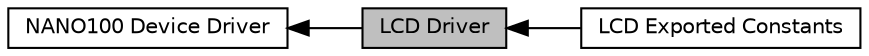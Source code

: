 digraph "LCD Driver"
{
  edge [fontname="Helvetica",fontsize="10",labelfontname="Helvetica",labelfontsize="10"];
  node [fontname="Helvetica",fontsize="10",shape=box];
  rankdir=LR;
  Node2 [label="NANO100 Device Driver",height=0.2,width=0.4,color="black", fillcolor="white", style="filled",URL="$d5/d3c/group___n_a_n_o100___device___driver.html",tooltip=" "];
  Node1 [label="LCD Driver",height=0.2,width=0.4,color="black", fillcolor="grey75", style="filled", fontcolor="black",tooltip=" "];
  Node3 [label="LCD Exported Constants",height=0.2,width=0.4,color="black", fillcolor="white", style="filled",URL="$d4/dbd/group___n_a_n_o100___l_c_d___e_x_p_o_r_t_e_d___c_o_n_s_t_a_n_t_s.html",tooltip=" "];
  Node2->Node1 [shape=plaintext, dir="back", style="solid"];
  Node1->Node3 [shape=plaintext, dir="back", style="solid"];
}

